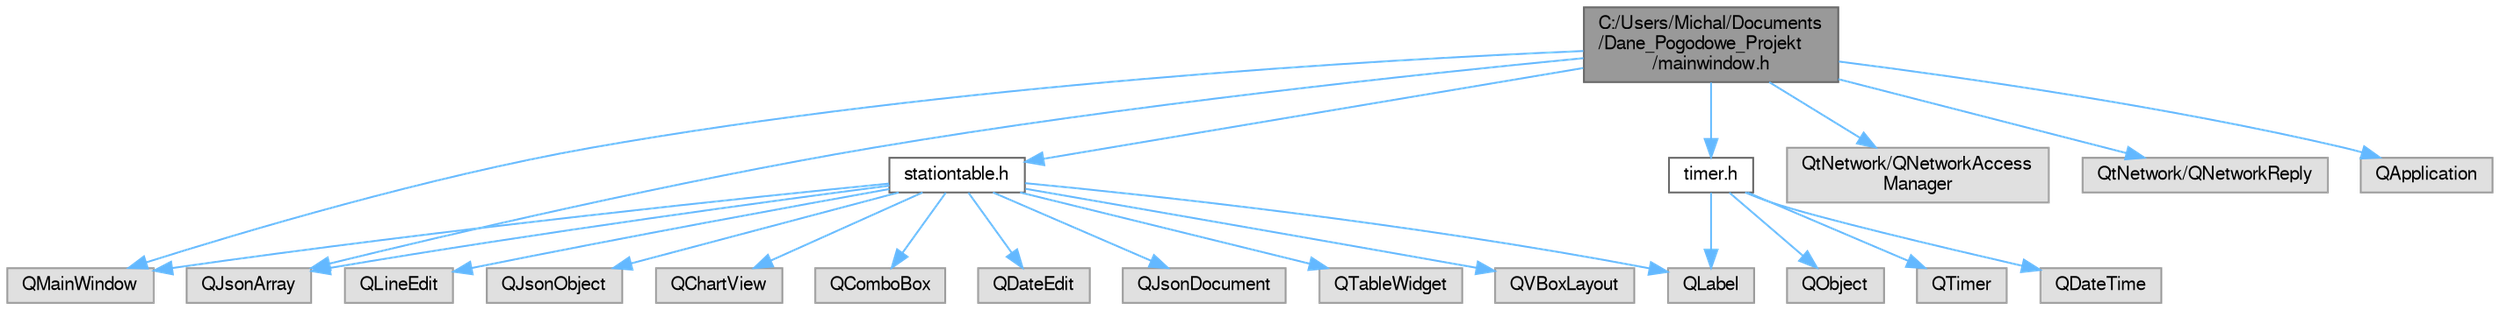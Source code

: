 digraph "C:/Users/Michal/Documents/Dane_Pogodowe_Projekt/mainwindow.h"
{
 // LATEX_PDF_SIZE
  bgcolor="transparent";
  edge [fontname=FreeSans,fontsize=10,labelfontname=FreeSans,labelfontsize=10];
  node [fontname=FreeSans,fontsize=10,shape=box,height=0.2,width=0.4];
  Node1 [id="Node000001",label="C:/Users/Michal/Documents\l/Dane_Pogodowe_Projekt\l/mainwindow.h",height=0.2,width=0.4,color="gray40", fillcolor="grey60", style="filled", fontcolor="black",tooltip=" "];
  Node1 -> Node2 [id="edge23_Node000001_Node000002",color="steelblue1",style="solid",tooltip=" "];
  Node2 [id="Node000002",label="QMainWindow",height=0.2,width=0.4,color="grey60", fillcolor="#E0E0E0", style="filled",tooltip=" "];
  Node1 -> Node3 [id="edge24_Node000001_Node000003",color="steelblue1",style="solid",tooltip=" "];
  Node3 [id="Node000003",label="QJsonArray",height=0.2,width=0.4,color="grey60", fillcolor="#E0E0E0", style="filled",tooltip=" "];
  Node1 -> Node4 [id="edge25_Node000001_Node000004",color="steelblue1",style="solid",tooltip=" "];
  Node4 [id="Node000004",label="QtNetwork/QNetworkAccess\lManager",height=0.2,width=0.4,color="grey60", fillcolor="#E0E0E0", style="filled",tooltip=" "];
  Node1 -> Node5 [id="edge26_Node000001_Node000005",color="steelblue1",style="solid",tooltip=" "];
  Node5 [id="Node000005",label="QtNetwork/QNetworkReply",height=0.2,width=0.4,color="grey60", fillcolor="#E0E0E0", style="filled",tooltip=" "];
  Node1 -> Node6 [id="edge27_Node000001_Node000006",color="steelblue1",style="solid",tooltip=" "];
  Node6 [id="Node000006",label="QApplication",height=0.2,width=0.4,color="grey60", fillcolor="#E0E0E0", style="filled",tooltip=" "];
  Node1 -> Node7 [id="edge28_Node000001_Node000007",color="steelblue1",style="solid",tooltip=" "];
  Node7 [id="Node000007",label="stationtable.h",height=0.2,width=0.4,color="grey40", fillcolor="white", style="filled",URL="$station_table_8h.html",tooltip=" "];
  Node7 -> Node8 [id="edge29_Node000007_Node000008",color="steelblue1",style="solid",tooltip=" "];
  Node8 [id="Node000008",label="QTableWidget",height=0.2,width=0.4,color="grey60", fillcolor="#E0E0E0", style="filled",tooltip=" "];
  Node7 -> Node3 [id="edge30_Node000007_Node000003",color="steelblue1",style="solid",tooltip=" "];
  Node7 -> Node9 [id="edge31_Node000007_Node000009",color="steelblue1",style="solid",tooltip=" "];
  Node9 [id="Node000009",label="QVBoxLayout",height=0.2,width=0.4,color="grey60", fillcolor="#E0E0E0", style="filled",tooltip=" "];
  Node7 -> Node10 [id="edge32_Node000007_Node000010",color="steelblue1",style="solid",tooltip=" "];
  Node10 [id="Node000010",label="QLineEdit",height=0.2,width=0.4,color="grey60", fillcolor="#E0E0E0", style="filled",tooltip=" "];
  Node7 -> Node11 [id="edge33_Node000007_Node000011",color="steelblue1",style="solid",tooltip=" "];
  Node11 [id="Node000011",label="QLabel",height=0.2,width=0.4,color="grey60", fillcolor="#E0E0E0", style="filled",tooltip=" "];
  Node7 -> Node12 [id="edge34_Node000007_Node000012",color="steelblue1",style="solid",tooltip=" "];
  Node12 [id="Node000012",label="QJsonObject",height=0.2,width=0.4,color="grey60", fillcolor="#E0E0E0", style="filled",tooltip=" "];
  Node7 -> Node2 [id="edge35_Node000007_Node000002",color="steelblue1",style="solid",tooltip=" "];
  Node7 -> Node13 [id="edge36_Node000007_Node000013",color="steelblue1",style="solid",tooltip=" "];
  Node13 [id="Node000013",label="QChartView",height=0.2,width=0.4,color="grey60", fillcolor="#E0E0E0", style="filled",tooltip=" "];
  Node7 -> Node14 [id="edge37_Node000007_Node000014",color="steelblue1",style="solid",tooltip=" "];
  Node14 [id="Node000014",label="QComboBox",height=0.2,width=0.4,color="grey60", fillcolor="#E0E0E0", style="filled",tooltip=" "];
  Node7 -> Node15 [id="edge38_Node000007_Node000015",color="steelblue1",style="solid",tooltip=" "];
  Node15 [id="Node000015",label="QDateEdit",height=0.2,width=0.4,color="grey60", fillcolor="#E0E0E0", style="filled",tooltip=" "];
  Node7 -> Node16 [id="edge39_Node000007_Node000016",color="steelblue1",style="solid",tooltip=" "];
  Node16 [id="Node000016",label="QJsonDocument",height=0.2,width=0.4,color="grey60", fillcolor="#E0E0E0", style="filled",tooltip=" "];
  Node1 -> Node17 [id="edge40_Node000001_Node000017",color="steelblue1",style="solid",tooltip=" "];
  Node17 [id="Node000017",label="timer.h",height=0.2,width=0.4,color="grey40", fillcolor="white", style="filled",URL="$timer_8h.html",tooltip=" "];
  Node17 -> Node18 [id="edge41_Node000017_Node000018",color="steelblue1",style="solid",tooltip=" "];
  Node18 [id="Node000018",label="QObject",height=0.2,width=0.4,color="grey60", fillcolor="#E0E0E0", style="filled",tooltip=" "];
  Node17 -> Node19 [id="edge42_Node000017_Node000019",color="steelblue1",style="solid",tooltip=" "];
  Node19 [id="Node000019",label="QTimer",height=0.2,width=0.4,color="grey60", fillcolor="#E0E0E0", style="filled",tooltip=" "];
  Node17 -> Node11 [id="edge43_Node000017_Node000011",color="steelblue1",style="solid",tooltip=" "];
  Node17 -> Node20 [id="edge44_Node000017_Node000020",color="steelblue1",style="solid",tooltip=" "];
  Node20 [id="Node000020",label="QDateTime",height=0.2,width=0.4,color="grey60", fillcolor="#E0E0E0", style="filled",tooltip=" "];
}
